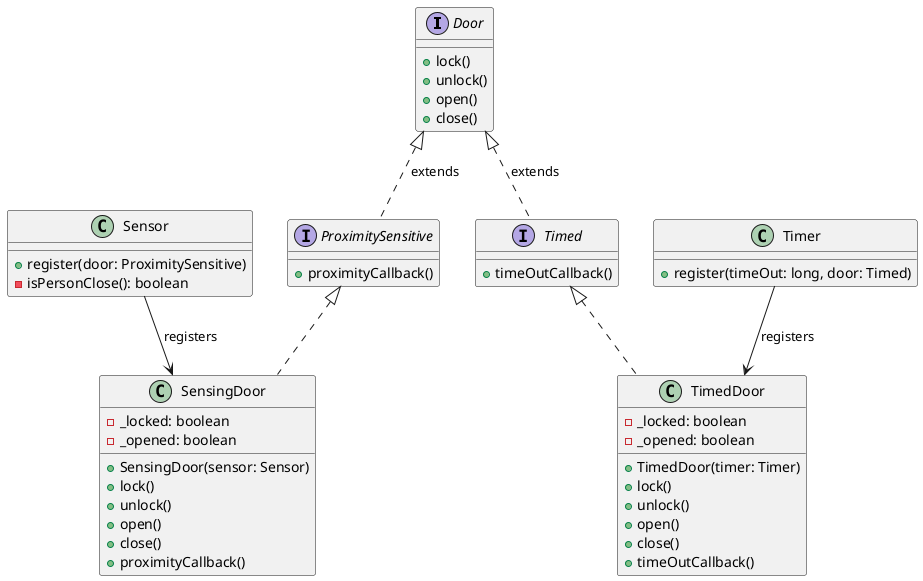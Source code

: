 @startuml

interface Door {
  + lock()
  + unlock()
  + open()
  + close()
}


interface ProximitySensitive {
  + proximityCallback()
}

interface Timed {
  + timeOutCallback()
}

class SensingDoor implements  ProximitySensitive {
  - _locked: boolean
  - _opened: boolean
  + SensingDoor(sensor: Sensor)
  + lock()
  + unlock()
  + open()
  + close()
  + proximityCallback()
}

class TimedDoor implements Timed {
  - _locked: boolean
  - _opened: boolean
  + TimedDoor(timer: Timer)
  + lock()
  + unlock()
  + open()
  + close()
  + timeOutCallback()
}

class Timer {
  + register(timeOut: long, door: Timed)
}

class Sensor {
  + register(door: ProximitySensitive)
  - isPersonClose(): boolean
}

Door <|.. ProximitySensitive : extends
Door <|.. Timed : extends

Timer --> TimedDoor : registers
Sensor --> SensingDoor : registers

@enduml
